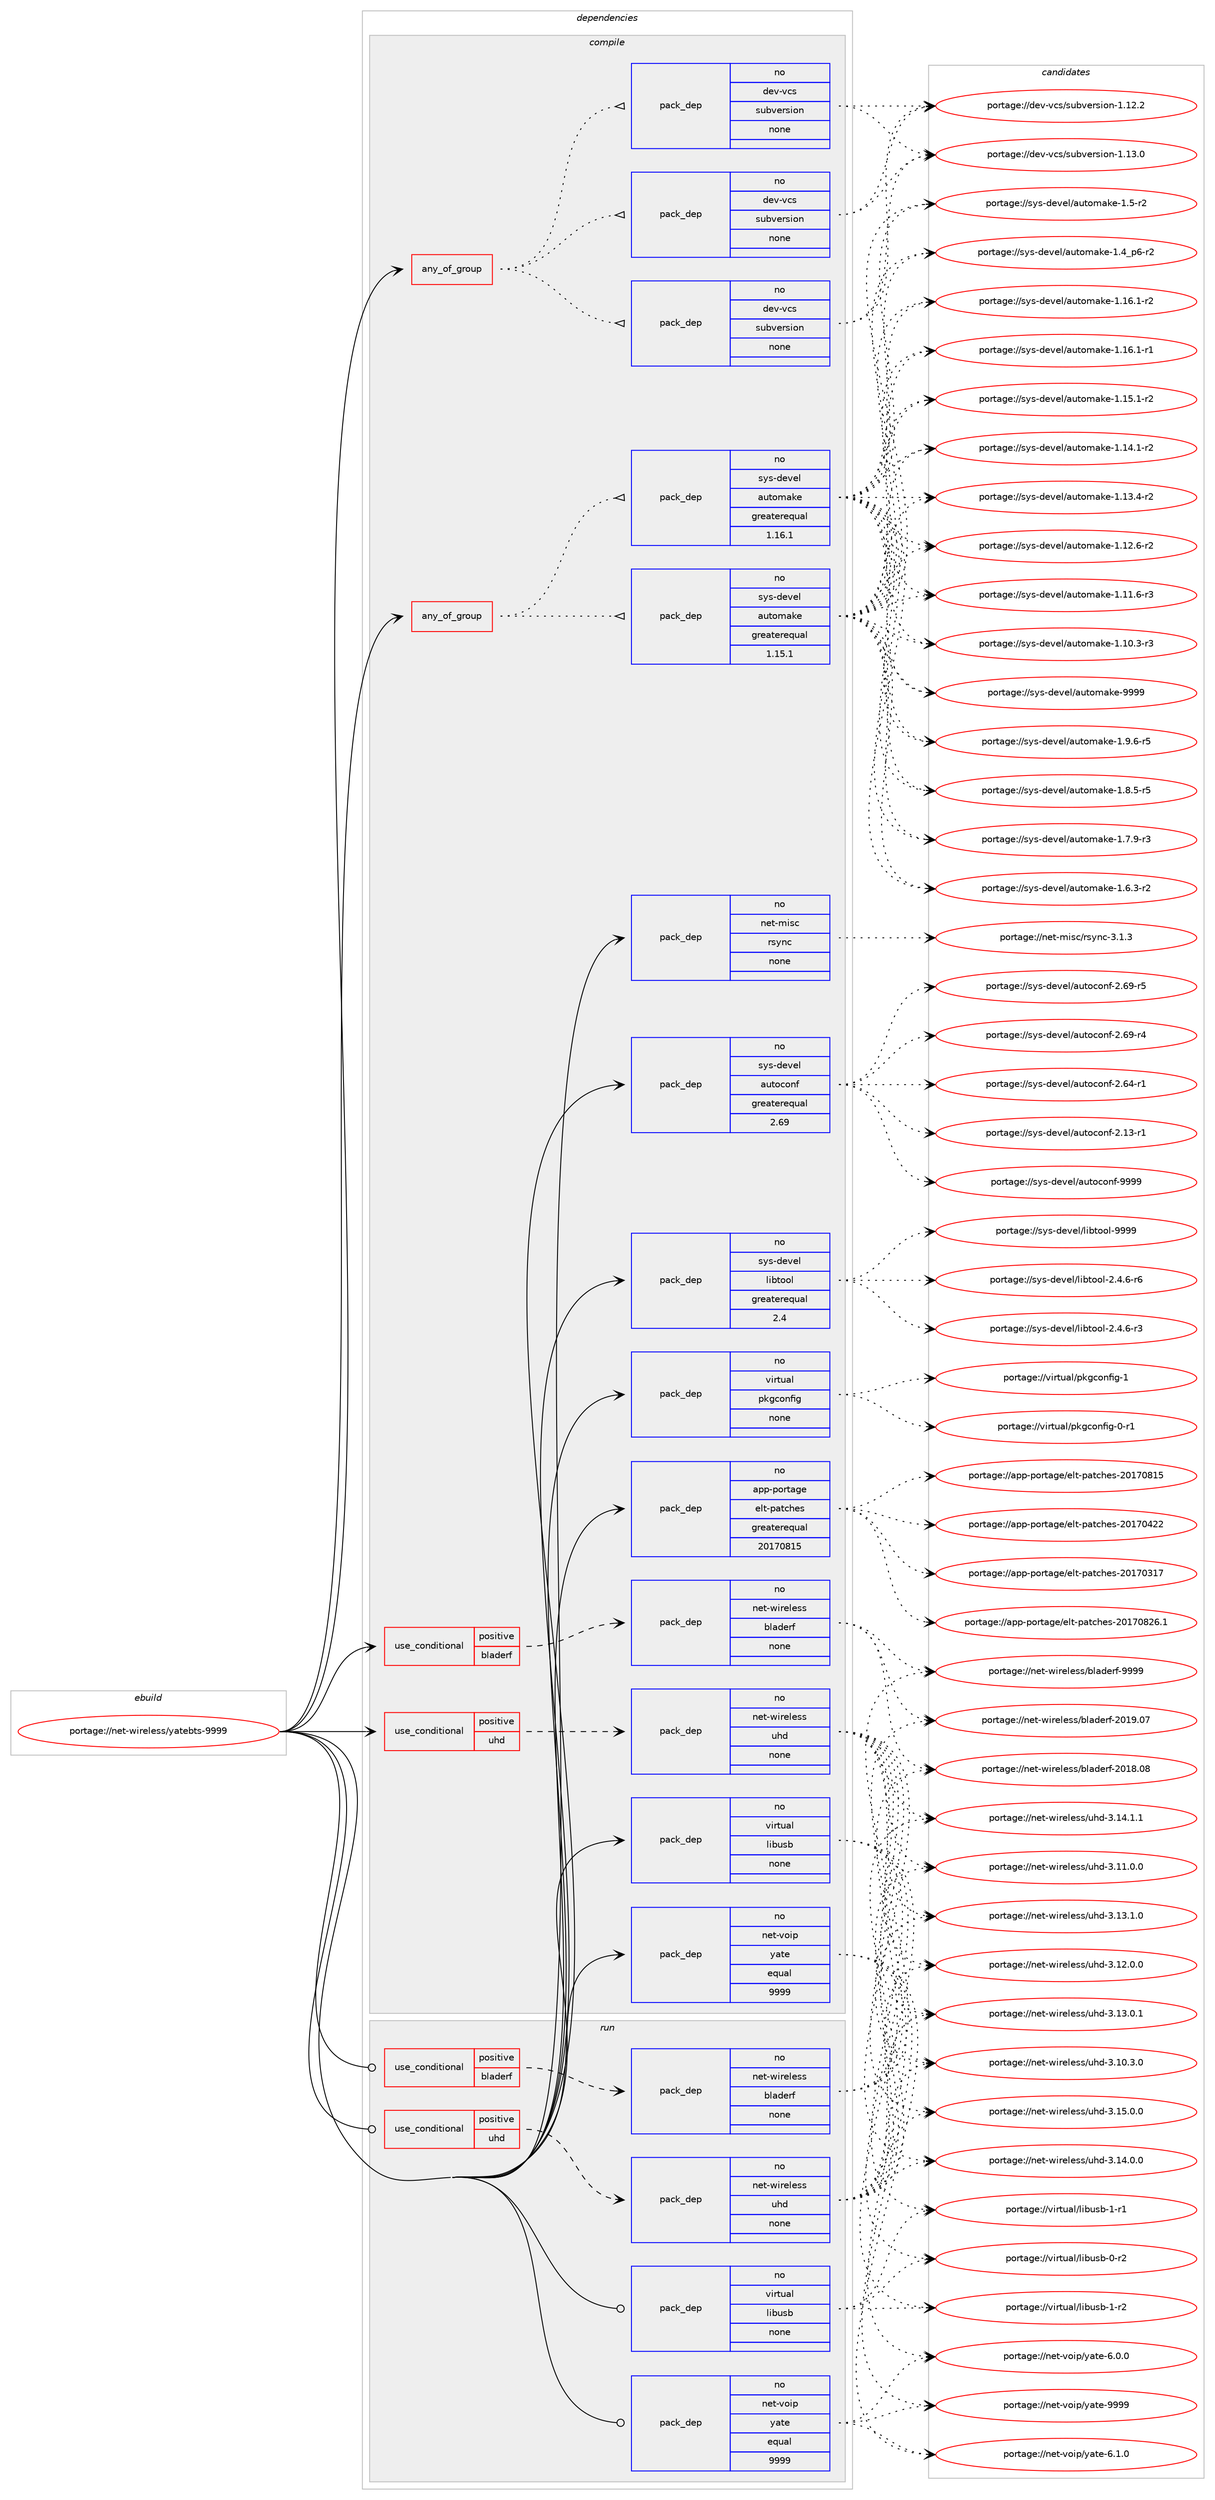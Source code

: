 digraph prolog {

# *************
# Graph options
# *************

newrank=true;
concentrate=true;
compound=true;
graph [rankdir=LR,fontname=Helvetica,fontsize=10,ranksep=1.5];#, ranksep=2.5, nodesep=0.2];
edge  [arrowhead=vee];
node  [fontname=Helvetica,fontsize=10];

# **********
# The ebuild
# **********

subgraph cluster_leftcol {
color=gray;
rank=same;
label=<<i>ebuild</i>>;
id [label="portage://net-wireless/yatebts-9999", color=red, width=4, href="../net-wireless/yatebts-9999.svg"];
}

# ****************
# The dependencies
# ****************

subgraph cluster_midcol {
color=gray;
label=<<i>dependencies</i>>;
subgraph cluster_compile {
fillcolor="#eeeeee";
style=filled;
label=<<i>compile</i>>;
subgraph any1849 {
dependency117751 [label=<<TABLE BORDER="0" CELLBORDER="1" CELLSPACING="0" CELLPADDING="4"><TR><TD CELLPADDING="10">any_of_group</TD></TR></TABLE>>, shape=none, color=red];subgraph pack93721 {
dependency117752 [label=<<TABLE BORDER="0" CELLBORDER="1" CELLSPACING="0" CELLPADDING="4" WIDTH="220"><TR><TD ROWSPAN="6" CELLPADDING="30">pack_dep</TD></TR><TR><TD WIDTH="110">no</TD></TR><TR><TD>dev-vcs</TD></TR><TR><TD>subversion</TD></TR><TR><TD>none</TD></TR><TR><TD></TD></TR></TABLE>>, shape=none, color=blue];
}
dependency117751:e -> dependency117752:w [weight=20,style="dotted",arrowhead="oinv"];
subgraph pack93722 {
dependency117753 [label=<<TABLE BORDER="0" CELLBORDER="1" CELLSPACING="0" CELLPADDING="4" WIDTH="220"><TR><TD ROWSPAN="6" CELLPADDING="30">pack_dep</TD></TR><TR><TD WIDTH="110">no</TD></TR><TR><TD>dev-vcs</TD></TR><TR><TD>subversion</TD></TR><TR><TD>none</TD></TR><TR><TD></TD></TR></TABLE>>, shape=none, color=blue];
}
dependency117751:e -> dependency117753:w [weight=20,style="dotted",arrowhead="oinv"];
subgraph pack93723 {
dependency117754 [label=<<TABLE BORDER="0" CELLBORDER="1" CELLSPACING="0" CELLPADDING="4" WIDTH="220"><TR><TD ROWSPAN="6" CELLPADDING="30">pack_dep</TD></TR><TR><TD WIDTH="110">no</TD></TR><TR><TD>dev-vcs</TD></TR><TR><TD>subversion</TD></TR><TR><TD>none</TD></TR><TR><TD></TD></TR></TABLE>>, shape=none, color=blue];
}
dependency117751:e -> dependency117754:w [weight=20,style="dotted",arrowhead="oinv"];
}
id:e -> dependency117751:w [weight=20,style="solid",arrowhead="vee"];
subgraph any1850 {
dependency117755 [label=<<TABLE BORDER="0" CELLBORDER="1" CELLSPACING="0" CELLPADDING="4"><TR><TD CELLPADDING="10">any_of_group</TD></TR></TABLE>>, shape=none, color=red];subgraph pack93724 {
dependency117756 [label=<<TABLE BORDER="0" CELLBORDER="1" CELLSPACING="0" CELLPADDING="4" WIDTH="220"><TR><TD ROWSPAN="6" CELLPADDING="30">pack_dep</TD></TR><TR><TD WIDTH="110">no</TD></TR><TR><TD>sys-devel</TD></TR><TR><TD>automake</TD></TR><TR><TD>greaterequal</TD></TR><TR><TD>1.16.1</TD></TR></TABLE>>, shape=none, color=blue];
}
dependency117755:e -> dependency117756:w [weight=20,style="dotted",arrowhead="oinv"];
subgraph pack93725 {
dependency117757 [label=<<TABLE BORDER="0" CELLBORDER="1" CELLSPACING="0" CELLPADDING="4" WIDTH="220"><TR><TD ROWSPAN="6" CELLPADDING="30">pack_dep</TD></TR><TR><TD WIDTH="110">no</TD></TR><TR><TD>sys-devel</TD></TR><TR><TD>automake</TD></TR><TR><TD>greaterequal</TD></TR><TR><TD>1.15.1</TD></TR></TABLE>>, shape=none, color=blue];
}
dependency117755:e -> dependency117757:w [weight=20,style="dotted",arrowhead="oinv"];
}
id:e -> dependency117755:w [weight=20,style="solid",arrowhead="vee"];
subgraph cond22094 {
dependency117758 [label=<<TABLE BORDER="0" CELLBORDER="1" CELLSPACING="0" CELLPADDING="4"><TR><TD ROWSPAN="3" CELLPADDING="10">use_conditional</TD></TR><TR><TD>positive</TD></TR><TR><TD>bladerf</TD></TR></TABLE>>, shape=none, color=red];
subgraph pack93726 {
dependency117759 [label=<<TABLE BORDER="0" CELLBORDER="1" CELLSPACING="0" CELLPADDING="4" WIDTH="220"><TR><TD ROWSPAN="6" CELLPADDING="30">pack_dep</TD></TR><TR><TD WIDTH="110">no</TD></TR><TR><TD>net-wireless</TD></TR><TR><TD>bladerf</TD></TR><TR><TD>none</TD></TR><TR><TD></TD></TR></TABLE>>, shape=none, color=blue];
}
dependency117758:e -> dependency117759:w [weight=20,style="dashed",arrowhead="vee"];
}
id:e -> dependency117758:w [weight=20,style="solid",arrowhead="vee"];
subgraph cond22095 {
dependency117760 [label=<<TABLE BORDER="0" CELLBORDER="1" CELLSPACING="0" CELLPADDING="4"><TR><TD ROWSPAN="3" CELLPADDING="10">use_conditional</TD></TR><TR><TD>positive</TD></TR><TR><TD>uhd</TD></TR></TABLE>>, shape=none, color=red];
subgraph pack93727 {
dependency117761 [label=<<TABLE BORDER="0" CELLBORDER="1" CELLSPACING="0" CELLPADDING="4" WIDTH="220"><TR><TD ROWSPAN="6" CELLPADDING="30">pack_dep</TD></TR><TR><TD WIDTH="110">no</TD></TR><TR><TD>net-wireless</TD></TR><TR><TD>uhd</TD></TR><TR><TD>none</TD></TR><TR><TD></TD></TR></TABLE>>, shape=none, color=blue];
}
dependency117760:e -> dependency117761:w [weight=20,style="dashed",arrowhead="vee"];
}
id:e -> dependency117760:w [weight=20,style="solid",arrowhead="vee"];
subgraph pack93728 {
dependency117762 [label=<<TABLE BORDER="0" CELLBORDER="1" CELLSPACING="0" CELLPADDING="4" WIDTH="220"><TR><TD ROWSPAN="6" CELLPADDING="30">pack_dep</TD></TR><TR><TD WIDTH="110">no</TD></TR><TR><TD>app-portage</TD></TR><TR><TD>elt-patches</TD></TR><TR><TD>greaterequal</TD></TR><TR><TD>20170815</TD></TR></TABLE>>, shape=none, color=blue];
}
id:e -> dependency117762:w [weight=20,style="solid",arrowhead="vee"];
subgraph pack93729 {
dependency117763 [label=<<TABLE BORDER="0" CELLBORDER="1" CELLSPACING="0" CELLPADDING="4" WIDTH="220"><TR><TD ROWSPAN="6" CELLPADDING="30">pack_dep</TD></TR><TR><TD WIDTH="110">no</TD></TR><TR><TD>net-misc</TD></TR><TR><TD>rsync</TD></TR><TR><TD>none</TD></TR><TR><TD></TD></TR></TABLE>>, shape=none, color=blue];
}
id:e -> dependency117763:w [weight=20,style="solid",arrowhead="vee"];
subgraph pack93730 {
dependency117764 [label=<<TABLE BORDER="0" CELLBORDER="1" CELLSPACING="0" CELLPADDING="4" WIDTH="220"><TR><TD ROWSPAN="6" CELLPADDING="30">pack_dep</TD></TR><TR><TD WIDTH="110">no</TD></TR><TR><TD>net-voip</TD></TR><TR><TD>yate</TD></TR><TR><TD>equal</TD></TR><TR><TD>9999</TD></TR></TABLE>>, shape=none, color=blue];
}
id:e -> dependency117764:w [weight=20,style="solid",arrowhead="vee"];
subgraph pack93731 {
dependency117765 [label=<<TABLE BORDER="0" CELLBORDER="1" CELLSPACING="0" CELLPADDING="4" WIDTH="220"><TR><TD ROWSPAN="6" CELLPADDING="30">pack_dep</TD></TR><TR><TD WIDTH="110">no</TD></TR><TR><TD>sys-devel</TD></TR><TR><TD>autoconf</TD></TR><TR><TD>greaterequal</TD></TR><TR><TD>2.69</TD></TR></TABLE>>, shape=none, color=blue];
}
id:e -> dependency117765:w [weight=20,style="solid",arrowhead="vee"];
subgraph pack93732 {
dependency117766 [label=<<TABLE BORDER="0" CELLBORDER="1" CELLSPACING="0" CELLPADDING="4" WIDTH="220"><TR><TD ROWSPAN="6" CELLPADDING="30">pack_dep</TD></TR><TR><TD WIDTH="110">no</TD></TR><TR><TD>sys-devel</TD></TR><TR><TD>libtool</TD></TR><TR><TD>greaterequal</TD></TR><TR><TD>2.4</TD></TR></TABLE>>, shape=none, color=blue];
}
id:e -> dependency117766:w [weight=20,style="solid",arrowhead="vee"];
subgraph pack93733 {
dependency117767 [label=<<TABLE BORDER="0" CELLBORDER="1" CELLSPACING="0" CELLPADDING="4" WIDTH="220"><TR><TD ROWSPAN="6" CELLPADDING="30">pack_dep</TD></TR><TR><TD WIDTH="110">no</TD></TR><TR><TD>virtual</TD></TR><TR><TD>libusb</TD></TR><TR><TD>none</TD></TR><TR><TD></TD></TR></TABLE>>, shape=none, color=blue];
}
id:e -> dependency117767:w [weight=20,style="solid",arrowhead="vee"];
subgraph pack93734 {
dependency117768 [label=<<TABLE BORDER="0" CELLBORDER="1" CELLSPACING="0" CELLPADDING="4" WIDTH="220"><TR><TD ROWSPAN="6" CELLPADDING="30">pack_dep</TD></TR><TR><TD WIDTH="110">no</TD></TR><TR><TD>virtual</TD></TR><TR><TD>pkgconfig</TD></TR><TR><TD>none</TD></TR><TR><TD></TD></TR></TABLE>>, shape=none, color=blue];
}
id:e -> dependency117768:w [weight=20,style="solid",arrowhead="vee"];
}
subgraph cluster_compileandrun {
fillcolor="#eeeeee";
style=filled;
label=<<i>compile and run</i>>;
}
subgraph cluster_run {
fillcolor="#eeeeee";
style=filled;
label=<<i>run</i>>;
subgraph cond22096 {
dependency117769 [label=<<TABLE BORDER="0" CELLBORDER="1" CELLSPACING="0" CELLPADDING="4"><TR><TD ROWSPAN="3" CELLPADDING="10">use_conditional</TD></TR><TR><TD>positive</TD></TR><TR><TD>bladerf</TD></TR></TABLE>>, shape=none, color=red];
subgraph pack93735 {
dependency117770 [label=<<TABLE BORDER="0" CELLBORDER="1" CELLSPACING="0" CELLPADDING="4" WIDTH="220"><TR><TD ROWSPAN="6" CELLPADDING="30">pack_dep</TD></TR><TR><TD WIDTH="110">no</TD></TR><TR><TD>net-wireless</TD></TR><TR><TD>bladerf</TD></TR><TR><TD>none</TD></TR><TR><TD></TD></TR></TABLE>>, shape=none, color=blue];
}
dependency117769:e -> dependency117770:w [weight=20,style="dashed",arrowhead="vee"];
}
id:e -> dependency117769:w [weight=20,style="solid",arrowhead="odot"];
subgraph cond22097 {
dependency117771 [label=<<TABLE BORDER="0" CELLBORDER="1" CELLSPACING="0" CELLPADDING="4"><TR><TD ROWSPAN="3" CELLPADDING="10">use_conditional</TD></TR><TR><TD>positive</TD></TR><TR><TD>uhd</TD></TR></TABLE>>, shape=none, color=red];
subgraph pack93736 {
dependency117772 [label=<<TABLE BORDER="0" CELLBORDER="1" CELLSPACING="0" CELLPADDING="4" WIDTH="220"><TR><TD ROWSPAN="6" CELLPADDING="30">pack_dep</TD></TR><TR><TD WIDTH="110">no</TD></TR><TR><TD>net-wireless</TD></TR><TR><TD>uhd</TD></TR><TR><TD>none</TD></TR><TR><TD></TD></TR></TABLE>>, shape=none, color=blue];
}
dependency117771:e -> dependency117772:w [weight=20,style="dashed",arrowhead="vee"];
}
id:e -> dependency117771:w [weight=20,style="solid",arrowhead="odot"];
subgraph pack93737 {
dependency117773 [label=<<TABLE BORDER="0" CELLBORDER="1" CELLSPACING="0" CELLPADDING="4" WIDTH="220"><TR><TD ROWSPAN="6" CELLPADDING="30">pack_dep</TD></TR><TR><TD WIDTH="110">no</TD></TR><TR><TD>net-voip</TD></TR><TR><TD>yate</TD></TR><TR><TD>equal</TD></TR><TR><TD>9999</TD></TR></TABLE>>, shape=none, color=blue];
}
id:e -> dependency117773:w [weight=20,style="solid",arrowhead="odot"];
subgraph pack93738 {
dependency117774 [label=<<TABLE BORDER="0" CELLBORDER="1" CELLSPACING="0" CELLPADDING="4" WIDTH="220"><TR><TD ROWSPAN="6" CELLPADDING="30">pack_dep</TD></TR><TR><TD WIDTH="110">no</TD></TR><TR><TD>virtual</TD></TR><TR><TD>libusb</TD></TR><TR><TD>none</TD></TR><TR><TD></TD></TR></TABLE>>, shape=none, color=blue];
}
id:e -> dependency117774:w [weight=20,style="solid",arrowhead="odot"];
}
}

# **************
# The candidates
# **************

subgraph cluster_choices {
rank=same;
color=gray;
label=<<i>candidates</i>>;

subgraph choice93721 {
color=black;
nodesep=1;
choice1001011184511899115471151179811810111411510511111045494649514648 [label="portage://dev-vcs/subversion-1.13.0", color=red, width=4,href="../dev-vcs/subversion-1.13.0.svg"];
choice1001011184511899115471151179811810111411510511111045494649504650 [label="portage://dev-vcs/subversion-1.12.2", color=red, width=4,href="../dev-vcs/subversion-1.12.2.svg"];
dependency117752:e -> choice1001011184511899115471151179811810111411510511111045494649514648:w [style=dotted,weight="100"];
dependency117752:e -> choice1001011184511899115471151179811810111411510511111045494649504650:w [style=dotted,weight="100"];
}
subgraph choice93722 {
color=black;
nodesep=1;
choice1001011184511899115471151179811810111411510511111045494649514648 [label="portage://dev-vcs/subversion-1.13.0", color=red, width=4,href="../dev-vcs/subversion-1.13.0.svg"];
choice1001011184511899115471151179811810111411510511111045494649504650 [label="portage://dev-vcs/subversion-1.12.2", color=red, width=4,href="../dev-vcs/subversion-1.12.2.svg"];
dependency117753:e -> choice1001011184511899115471151179811810111411510511111045494649514648:w [style=dotted,weight="100"];
dependency117753:e -> choice1001011184511899115471151179811810111411510511111045494649504650:w [style=dotted,weight="100"];
}
subgraph choice93723 {
color=black;
nodesep=1;
choice1001011184511899115471151179811810111411510511111045494649514648 [label="portage://dev-vcs/subversion-1.13.0", color=red, width=4,href="../dev-vcs/subversion-1.13.0.svg"];
choice1001011184511899115471151179811810111411510511111045494649504650 [label="portage://dev-vcs/subversion-1.12.2", color=red, width=4,href="../dev-vcs/subversion-1.12.2.svg"];
dependency117754:e -> choice1001011184511899115471151179811810111411510511111045494649514648:w [style=dotted,weight="100"];
dependency117754:e -> choice1001011184511899115471151179811810111411510511111045494649504650:w [style=dotted,weight="100"];
}
subgraph choice93724 {
color=black;
nodesep=1;
choice115121115451001011181011084797117116111109971071014557575757 [label="portage://sys-devel/automake-9999", color=red, width=4,href="../sys-devel/automake-9999.svg"];
choice115121115451001011181011084797117116111109971071014549465746544511453 [label="portage://sys-devel/automake-1.9.6-r5", color=red, width=4,href="../sys-devel/automake-1.9.6-r5.svg"];
choice115121115451001011181011084797117116111109971071014549465646534511453 [label="portage://sys-devel/automake-1.8.5-r5", color=red, width=4,href="../sys-devel/automake-1.8.5-r5.svg"];
choice115121115451001011181011084797117116111109971071014549465546574511451 [label="portage://sys-devel/automake-1.7.9-r3", color=red, width=4,href="../sys-devel/automake-1.7.9-r3.svg"];
choice115121115451001011181011084797117116111109971071014549465446514511450 [label="portage://sys-devel/automake-1.6.3-r2", color=red, width=4,href="../sys-devel/automake-1.6.3-r2.svg"];
choice11512111545100101118101108479711711611110997107101454946534511450 [label="portage://sys-devel/automake-1.5-r2", color=red, width=4,href="../sys-devel/automake-1.5-r2.svg"];
choice115121115451001011181011084797117116111109971071014549465295112544511450 [label="portage://sys-devel/automake-1.4_p6-r2", color=red, width=4,href="../sys-devel/automake-1.4_p6-r2.svg"];
choice11512111545100101118101108479711711611110997107101454946495446494511450 [label="portage://sys-devel/automake-1.16.1-r2", color=red, width=4,href="../sys-devel/automake-1.16.1-r2.svg"];
choice11512111545100101118101108479711711611110997107101454946495446494511449 [label="portage://sys-devel/automake-1.16.1-r1", color=red, width=4,href="../sys-devel/automake-1.16.1-r1.svg"];
choice11512111545100101118101108479711711611110997107101454946495346494511450 [label="portage://sys-devel/automake-1.15.1-r2", color=red, width=4,href="../sys-devel/automake-1.15.1-r2.svg"];
choice11512111545100101118101108479711711611110997107101454946495246494511450 [label="portage://sys-devel/automake-1.14.1-r2", color=red, width=4,href="../sys-devel/automake-1.14.1-r2.svg"];
choice11512111545100101118101108479711711611110997107101454946495146524511450 [label="portage://sys-devel/automake-1.13.4-r2", color=red, width=4,href="../sys-devel/automake-1.13.4-r2.svg"];
choice11512111545100101118101108479711711611110997107101454946495046544511450 [label="portage://sys-devel/automake-1.12.6-r2", color=red, width=4,href="../sys-devel/automake-1.12.6-r2.svg"];
choice11512111545100101118101108479711711611110997107101454946494946544511451 [label="portage://sys-devel/automake-1.11.6-r3", color=red, width=4,href="../sys-devel/automake-1.11.6-r3.svg"];
choice11512111545100101118101108479711711611110997107101454946494846514511451 [label="portage://sys-devel/automake-1.10.3-r3", color=red, width=4,href="../sys-devel/automake-1.10.3-r3.svg"];
dependency117756:e -> choice115121115451001011181011084797117116111109971071014557575757:w [style=dotted,weight="100"];
dependency117756:e -> choice115121115451001011181011084797117116111109971071014549465746544511453:w [style=dotted,weight="100"];
dependency117756:e -> choice115121115451001011181011084797117116111109971071014549465646534511453:w [style=dotted,weight="100"];
dependency117756:e -> choice115121115451001011181011084797117116111109971071014549465546574511451:w [style=dotted,weight="100"];
dependency117756:e -> choice115121115451001011181011084797117116111109971071014549465446514511450:w [style=dotted,weight="100"];
dependency117756:e -> choice11512111545100101118101108479711711611110997107101454946534511450:w [style=dotted,weight="100"];
dependency117756:e -> choice115121115451001011181011084797117116111109971071014549465295112544511450:w [style=dotted,weight="100"];
dependency117756:e -> choice11512111545100101118101108479711711611110997107101454946495446494511450:w [style=dotted,weight="100"];
dependency117756:e -> choice11512111545100101118101108479711711611110997107101454946495446494511449:w [style=dotted,weight="100"];
dependency117756:e -> choice11512111545100101118101108479711711611110997107101454946495346494511450:w [style=dotted,weight="100"];
dependency117756:e -> choice11512111545100101118101108479711711611110997107101454946495246494511450:w [style=dotted,weight="100"];
dependency117756:e -> choice11512111545100101118101108479711711611110997107101454946495146524511450:w [style=dotted,weight="100"];
dependency117756:e -> choice11512111545100101118101108479711711611110997107101454946495046544511450:w [style=dotted,weight="100"];
dependency117756:e -> choice11512111545100101118101108479711711611110997107101454946494946544511451:w [style=dotted,weight="100"];
dependency117756:e -> choice11512111545100101118101108479711711611110997107101454946494846514511451:w [style=dotted,weight="100"];
}
subgraph choice93725 {
color=black;
nodesep=1;
choice115121115451001011181011084797117116111109971071014557575757 [label="portage://sys-devel/automake-9999", color=red, width=4,href="../sys-devel/automake-9999.svg"];
choice115121115451001011181011084797117116111109971071014549465746544511453 [label="portage://sys-devel/automake-1.9.6-r5", color=red, width=4,href="../sys-devel/automake-1.9.6-r5.svg"];
choice115121115451001011181011084797117116111109971071014549465646534511453 [label="portage://sys-devel/automake-1.8.5-r5", color=red, width=4,href="../sys-devel/automake-1.8.5-r5.svg"];
choice115121115451001011181011084797117116111109971071014549465546574511451 [label="portage://sys-devel/automake-1.7.9-r3", color=red, width=4,href="../sys-devel/automake-1.7.9-r3.svg"];
choice115121115451001011181011084797117116111109971071014549465446514511450 [label="portage://sys-devel/automake-1.6.3-r2", color=red, width=4,href="../sys-devel/automake-1.6.3-r2.svg"];
choice11512111545100101118101108479711711611110997107101454946534511450 [label="portage://sys-devel/automake-1.5-r2", color=red, width=4,href="../sys-devel/automake-1.5-r2.svg"];
choice115121115451001011181011084797117116111109971071014549465295112544511450 [label="portage://sys-devel/automake-1.4_p6-r2", color=red, width=4,href="../sys-devel/automake-1.4_p6-r2.svg"];
choice11512111545100101118101108479711711611110997107101454946495446494511450 [label="portage://sys-devel/automake-1.16.1-r2", color=red, width=4,href="../sys-devel/automake-1.16.1-r2.svg"];
choice11512111545100101118101108479711711611110997107101454946495446494511449 [label="portage://sys-devel/automake-1.16.1-r1", color=red, width=4,href="../sys-devel/automake-1.16.1-r1.svg"];
choice11512111545100101118101108479711711611110997107101454946495346494511450 [label="portage://sys-devel/automake-1.15.1-r2", color=red, width=4,href="../sys-devel/automake-1.15.1-r2.svg"];
choice11512111545100101118101108479711711611110997107101454946495246494511450 [label="portage://sys-devel/automake-1.14.1-r2", color=red, width=4,href="../sys-devel/automake-1.14.1-r2.svg"];
choice11512111545100101118101108479711711611110997107101454946495146524511450 [label="portage://sys-devel/automake-1.13.4-r2", color=red, width=4,href="../sys-devel/automake-1.13.4-r2.svg"];
choice11512111545100101118101108479711711611110997107101454946495046544511450 [label="portage://sys-devel/automake-1.12.6-r2", color=red, width=4,href="../sys-devel/automake-1.12.6-r2.svg"];
choice11512111545100101118101108479711711611110997107101454946494946544511451 [label="portage://sys-devel/automake-1.11.6-r3", color=red, width=4,href="../sys-devel/automake-1.11.6-r3.svg"];
choice11512111545100101118101108479711711611110997107101454946494846514511451 [label="portage://sys-devel/automake-1.10.3-r3", color=red, width=4,href="../sys-devel/automake-1.10.3-r3.svg"];
dependency117757:e -> choice115121115451001011181011084797117116111109971071014557575757:w [style=dotted,weight="100"];
dependency117757:e -> choice115121115451001011181011084797117116111109971071014549465746544511453:w [style=dotted,weight="100"];
dependency117757:e -> choice115121115451001011181011084797117116111109971071014549465646534511453:w [style=dotted,weight="100"];
dependency117757:e -> choice115121115451001011181011084797117116111109971071014549465546574511451:w [style=dotted,weight="100"];
dependency117757:e -> choice115121115451001011181011084797117116111109971071014549465446514511450:w [style=dotted,weight="100"];
dependency117757:e -> choice11512111545100101118101108479711711611110997107101454946534511450:w [style=dotted,weight="100"];
dependency117757:e -> choice115121115451001011181011084797117116111109971071014549465295112544511450:w [style=dotted,weight="100"];
dependency117757:e -> choice11512111545100101118101108479711711611110997107101454946495446494511450:w [style=dotted,weight="100"];
dependency117757:e -> choice11512111545100101118101108479711711611110997107101454946495446494511449:w [style=dotted,weight="100"];
dependency117757:e -> choice11512111545100101118101108479711711611110997107101454946495346494511450:w [style=dotted,weight="100"];
dependency117757:e -> choice11512111545100101118101108479711711611110997107101454946495246494511450:w [style=dotted,weight="100"];
dependency117757:e -> choice11512111545100101118101108479711711611110997107101454946495146524511450:w [style=dotted,weight="100"];
dependency117757:e -> choice11512111545100101118101108479711711611110997107101454946495046544511450:w [style=dotted,weight="100"];
dependency117757:e -> choice11512111545100101118101108479711711611110997107101454946494946544511451:w [style=dotted,weight="100"];
dependency117757:e -> choice11512111545100101118101108479711711611110997107101454946494846514511451:w [style=dotted,weight="100"];
}
subgraph choice93726 {
color=black;
nodesep=1;
choice110101116451191051141011081011151154798108971001011141024557575757 [label="portage://net-wireless/bladerf-9999", color=red, width=4,href="../net-wireless/bladerf-9999.svg"];
choice110101116451191051141011081011151154798108971001011141024550484957464855 [label="portage://net-wireless/bladerf-2019.07", color=red, width=4,href="../net-wireless/bladerf-2019.07.svg"];
choice110101116451191051141011081011151154798108971001011141024550484956464856 [label="portage://net-wireless/bladerf-2018.08", color=red, width=4,href="../net-wireless/bladerf-2018.08.svg"];
dependency117759:e -> choice110101116451191051141011081011151154798108971001011141024557575757:w [style=dotted,weight="100"];
dependency117759:e -> choice110101116451191051141011081011151154798108971001011141024550484957464855:w [style=dotted,weight="100"];
dependency117759:e -> choice110101116451191051141011081011151154798108971001011141024550484956464856:w [style=dotted,weight="100"];
}
subgraph choice93727 {
color=black;
nodesep=1;
choice1101011164511910511410110810111511547117104100455146495346484648 [label="portage://net-wireless/uhd-3.15.0.0", color=red, width=4,href="../net-wireless/uhd-3.15.0.0.svg"];
choice1101011164511910511410110810111511547117104100455146495246494649 [label="portage://net-wireless/uhd-3.14.1.1", color=red, width=4,href="../net-wireless/uhd-3.14.1.1.svg"];
choice1101011164511910511410110810111511547117104100455146495246484648 [label="portage://net-wireless/uhd-3.14.0.0", color=red, width=4,href="../net-wireless/uhd-3.14.0.0.svg"];
choice1101011164511910511410110810111511547117104100455146495146494648 [label="portage://net-wireless/uhd-3.13.1.0", color=red, width=4,href="../net-wireless/uhd-3.13.1.0.svg"];
choice1101011164511910511410110810111511547117104100455146495146484649 [label="portage://net-wireless/uhd-3.13.0.1", color=red, width=4,href="../net-wireless/uhd-3.13.0.1.svg"];
choice1101011164511910511410110810111511547117104100455146495046484648 [label="portage://net-wireless/uhd-3.12.0.0", color=red, width=4,href="../net-wireless/uhd-3.12.0.0.svg"];
choice1101011164511910511410110810111511547117104100455146494946484648 [label="portage://net-wireless/uhd-3.11.0.0", color=red, width=4,href="../net-wireless/uhd-3.11.0.0.svg"];
choice1101011164511910511410110810111511547117104100455146494846514648 [label="portage://net-wireless/uhd-3.10.3.0", color=red, width=4,href="../net-wireless/uhd-3.10.3.0.svg"];
dependency117761:e -> choice1101011164511910511410110810111511547117104100455146495346484648:w [style=dotted,weight="100"];
dependency117761:e -> choice1101011164511910511410110810111511547117104100455146495246494649:w [style=dotted,weight="100"];
dependency117761:e -> choice1101011164511910511410110810111511547117104100455146495246484648:w [style=dotted,weight="100"];
dependency117761:e -> choice1101011164511910511410110810111511547117104100455146495146494648:w [style=dotted,weight="100"];
dependency117761:e -> choice1101011164511910511410110810111511547117104100455146495146484649:w [style=dotted,weight="100"];
dependency117761:e -> choice1101011164511910511410110810111511547117104100455146495046484648:w [style=dotted,weight="100"];
dependency117761:e -> choice1101011164511910511410110810111511547117104100455146494946484648:w [style=dotted,weight="100"];
dependency117761:e -> choice1101011164511910511410110810111511547117104100455146494846514648:w [style=dotted,weight="100"];
}
subgraph choice93728 {
color=black;
nodesep=1;
choice971121124511211111411697103101471011081164511297116991041011154550484955485650544649 [label="portage://app-portage/elt-patches-20170826.1", color=red, width=4,href="../app-portage/elt-patches-20170826.1.svg"];
choice97112112451121111141169710310147101108116451129711699104101115455048495548564953 [label="portage://app-portage/elt-patches-20170815", color=red, width=4,href="../app-portage/elt-patches-20170815.svg"];
choice97112112451121111141169710310147101108116451129711699104101115455048495548525050 [label="portage://app-portage/elt-patches-20170422", color=red, width=4,href="../app-portage/elt-patches-20170422.svg"];
choice97112112451121111141169710310147101108116451129711699104101115455048495548514955 [label="portage://app-portage/elt-patches-20170317", color=red, width=4,href="../app-portage/elt-patches-20170317.svg"];
dependency117762:e -> choice971121124511211111411697103101471011081164511297116991041011154550484955485650544649:w [style=dotted,weight="100"];
dependency117762:e -> choice97112112451121111141169710310147101108116451129711699104101115455048495548564953:w [style=dotted,weight="100"];
dependency117762:e -> choice97112112451121111141169710310147101108116451129711699104101115455048495548525050:w [style=dotted,weight="100"];
dependency117762:e -> choice97112112451121111141169710310147101108116451129711699104101115455048495548514955:w [style=dotted,weight="100"];
}
subgraph choice93729 {
color=black;
nodesep=1;
choice11010111645109105115994711411512111099455146494651 [label="portage://net-misc/rsync-3.1.3", color=red, width=4,href="../net-misc/rsync-3.1.3.svg"];
dependency117763:e -> choice11010111645109105115994711411512111099455146494651:w [style=dotted,weight="100"];
}
subgraph choice93730 {
color=black;
nodesep=1;
choice1101011164511811110511247121971161014557575757 [label="portage://net-voip/yate-9999", color=red, width=4,href="../net-voip/yate-9999.svg"];
choice110101116451181111051124712197116101455446494648 [label="portage://net-voip/yate-6.1.0", color=red, width=4,href="../net-voip/yate-6.1.0.svg"];
choice110101116451181111051124712197116101455446484648 [label="portage://net-voip/yate-6.0.0", color=red, width=4,href="../net-voip/yate-6.0.0.svg"];
dependency117764:e -> choice1101011164511811110511247121971161014557575757:w [style=dotted,weight="100"];
dependency117764:e -> choice110101116451181111051124712197116101455446494648:w [style=dotted,weight="100"];
dependency117764:e -> choice110101116451181111051124712197116101455446484648:w [style=dotted,weight="100"];
}
subgraph choice93731 {
color=black;
nodesep=1;
choice115121115451001011181011084797117116111991111101024557575757 [label="portage://sys-devel/autoconf-9999", color=red, width=4,href="../sys-devel/autoconf-9999.svg"];
choice1151211154510010111810110847971171161119911111010245504654574511453 [label="portage://sys-devel/autoconf-2.69-r5", color=red, width=4,href="../sys-devel/autoconf-2.69-r5.svg"];
choice1151211154510010111810110847971171161119911111010245504654574511452 [label="portage://sys-devel/autoconf-2.69-r4", color=red, width=4,href="../sys-devel/autoconf-2.69-r4.svg"];
choice1151211154510010111810110847971171161119911111010245504654524511449 [label="portage://sys-devel/autoconf-2.64-r1", color=red, width=4,href="../sys-devel/autoconf-2.64-r1.svg"];
choice1151211154510010111810110847971171161119911111010245504649514511449 [label="portage://sys-devel/autoconf-2.13-r1", color=red, width=4,href="../sys-devel/autoconf-2.13-r1.svg"];
dependency117765:e -> choice115121115451001011181011084797117116111991111101024557575757:w [style=dotted,weight="100"];
dependency117765:e -> choice1151211154510010111810110847971171161119911111010245504654574511453:w [style=dotted,weight="100"];
dependency117765:e -> choice1151211154510010111810110847971171161119911111010245504654574511452:w [style=dotted,weight="100"];
dependency117765:e -> choice1151211154510010111810110847971171161119911111010245504654524511449:w [style=dotted,weight="100"];
dependency117765:e -> choice1151211154510010111810110847971171161119911111010245504649514511449:w [style=dotted,weight="100"];
}
subgraph choice93732 {
color=black;
nodesep=1;
choice1151211154510010111810110847108105981161111111084557575757 [label="portage://sys-devel/libtool-9999", color=red, width=4,href="../sys-devel/libtool-9999.svg"];
choice1151211154510010111810110847108105981161111111084550465246544511454 [label="portage://sys-devel/libtool-2.4.6-r6", color=red, width=4,href="../sys-devel/libtool-2.4.6-r6.svg"];
choice1151211154510010111810110847108105981161111111084550465246544511451 [label="portage://sys-devel/libtool-2.4.6-r3", color=red, width=4,href="../sys-devel/libtool-2.4.6-r3.svg"];
dependency117766:e -> choice1151211154510010111810110847108105981161111111084557575757:w [style=dotted,weight="100"];
dependency117766:e -> choice1151211154510010111810110847108105981161111111084550465246544511454:w [style=dotted,weight="100"];
dependency117766:e -> choice1151211154510010111810110847108105981161111111084550465246544511451:w [style=dotted,weight="100"];
}
subgraph choice93733 {
color=black;
nodesep=1;
choice1181051141161179710847108105981171159845494511450 [label="portage://virtual/libusb-1-r2", color=red, width=4,href="../virtual/libusb-1-r2.svg"];
choice1181051141161179710847108105981171159845494511449 [label="portage://virtual/libusb-1-r1", color=red, width=4,href="../virtual/libusb-1-r1.svg"];
choice1181051141161179710847108105981171159845484511450 [label="portage://virtual/libusb-0-r2", color=red, width=4,href="../virtual/libusb-0-r2.svg"];
dependency117767:e -> choice1181051141161179710847108105981171159845494511450:w [style=dotted,weight="100"];
dependency117767:e -> choice1181051141161179710847108105981171159845494511449:w [style=dotted,weight="100"];
dependency117767:e -> choice1181051141161179710847108105981171159845484511450:w [style=dotted,weight="100"];
}
subgraph choice93734 {
color=black;
nodesep=1;
choice1181051141161179710847112107103991111101021051034549 [label="portage://virtual/pkgconfig-1", color=red, width=4,href="../virtual/pkgconfig-1.svg"];
choice11810511411611797108471121071039911111010210510345484511449 [label="portage://virtual/pkgconfig-0-r1", color=red, width=4,href="../virtual/pkgconfig-0-r1.svg"];
dependency117768:e -> choice1181051141161179710847112107103991111101021051034549:w [style=dotted,weight="100"];
dependency117768:e -> choice11810511411611797108471121071039911111010210510345484511449:w [style=dotted,weight="100"];
}
subgraph choice93735 {
color=black;
nodesep=1;
choice110101116451191051141011081011151154798108971001011141024557575757 [label="portage://net-wireless/bladerf-9999", color=red, width=4,href="../net-wireless/bladerf-9999.svg"];
choice110101116451191051141011081011151154798108971001011141024550484957464855 [label="portage://net-wireless/bladerf-2019.07", color=red, width=4,href="../net-wireless/bladerf-2019.07.svg"];
choice110101116451191051141011081011151154798108971001011141024550484956464856 [label="portage://net-wireless/bladerf-2018.08", color=red, width=4,href="../net-wireless/bladerf-2018.08.svg"];
dependency117770:e -> choice110101116451191051141011081011151154798108971001011141024557575757:w [style=dotted,weight="100"];
dependency117770:e -> choice110101116451191051141011081011151154798108971001011141024550484957464855:w [style=dotted,weight="100"];
dependency117770:e -> choice110101116451191051141011081011151154798108971001011141024550484956464856:w [style=dotted,weight="100"];
}
subgraph choice93736 {
color=black;
nodesep=1;
choice1101011164511910511410110810111511547117104100455146495346484648 [label="portage://net-wireless/uhd-3.15.0.0", color=red, width=4,href="../net-wireless/uhd-3.15.0.0.svg"];
choice1101011164511910511410110810111511547117104100455146495246494649 [label="portage://net-wireless/uhd-3.14.1.1", color=red, width=4,href="../net-wireless/uhd-3.14.1.1.svg"];
choice1101011164511910511410110810111511547117104100455146495246484648 [label="portage://net-wireless/uhd-3.14.0.0", color=red, width=4,href="../net-wireless/uhd-3.14.0.0.svg"];
choice1101011164511910511410110810111511547117104100455146495146494648 [label="portage://net-wireless/uhd-3.13.1.0", color=red, width=4,href="../net-wireless/uhd-3.13.1.0.svg"];
choice1101011164511910511410110810111511547117104100455146495146484649 [label="portage://net-wireless/uhd-3.13.0.1", color=red, width=4,href="../net-wireless/uhd-3.13.0.1.svg"];
choice1101011164511910511410110810111511547117104100455146495046484648 [label="portage://net-wireless/uhd-3.12.0.0", color=red, width=4,href="../net-wireless/uhd-3.12.0.0.svg"];
choice1101011164511910511410110810111511547117104100455146494946484648 [label="portage://net-wireless/uhd-3.11.0.0", color=red, width=4,href="../net-wireless/uhd-3.11.0.0.svg"];
choice1101011164511910511410110810111511547117104100455146494846514648 [label="portage://net-wireless/uhd-3.10.3.0", color=red, width=4,href="../net-wireless/uhd-3.10.3.0.svg"];
dependency117772:e -> choice1101011164511910511410110810111511547117104100455146495346484648:w [style=dotted,weight="100"];
dependency117772:e -> choice1101011164511910511410110810111511547117104100455146495246494649:w [style=dotted,weight="100"];
dependency117772:e -> choice1101011164511910511410110810111511547117104100455146495246484648:w [style=dotted,weight="100"];
dependency117772:e -> choice1101011164511910511410110810111511547117104100455146495146494648:w [style=dotted,weight="100"];
dependency117772:e -> choice1101011164511910511410110810111511547117104100455146495146484649:w [style=dotted,weight="100"];
dependency117772:e -> choice1101011164511910511410110810111511547117104100455146495046484648:w [style=dotted,weight="100"];
dependency117772:e -> choice1101011164511910511410110810111511547117104100455146494946484648:w [style=dotted,weight="100"];
dependency117772:e -> choice1101011164511910511410110810111511547117104100455146494846514648:w [style=dotted,weight="100"];
}
subgraph choice93737 {
color=black;
nodesep=1;
choice1101011164511811110511247121971161014557575757 [label="portage://net-voip/yate-9999", color=red, width=4,href="../net-voip/yate-9999.svg"];
choice110101116451181111051124712197116101455446494648 [label="portage://net-voip/yate-6.1.0", color=red, width=4,href="../net-voip/yate-6.1.0.svg"];
choice110101116451181111051124712197116101455446484648 [label="portage://net-voip/yate-6.0.0", color=red, width=4,href="../net-voip/yate-6.0.0.svg"];
dependency117773:e -> choice1101011164511811110511247121971161014557575757:w [style=dotted,weight="100"];
dependency117773:e -> choice110101116451181111051124712197116101455446494648:w [style=dotted,weight="100"];
dependency117773:e -> choice110101116451181111051124712197116101455446484648:w [style=dotted,weight="100"];
}
subgraph choice93738 {
color=black;
nodesep=1;
choice1181051141161179710847108105981171159845494511450 [label="portage://virtual/libusb-1-r2", color=red, width=4,href="../virtual/libusb-1-r2.svg"];
choice1181051141161179710847108105981171159845494511449 [label="portage://virtual/libusb-1-r1", color=red, width=4,href="../virtual/libusb-1-r1.svg"];
choice1181051141161179710847108105981171159845484511450 [label="portage://virtual/libusb-0-r2", color=red, width=4,href="../virtual/libusb-0-r2.svg"];
dependency117774:e -> choice1181051141161179710847108105981171159845494511450:w [style=dotted,weight="100"];
dependency117774:e -> choice1181051141161179710847108105981171159845494511449:w [style=dotted,weight="100"];
dependency117774:e -> choice1181051141161179710847108105981171159845484511450:w [style=dotted,weight="100"];
}
}

}
